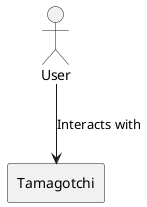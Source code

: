 @startuml
'https://plantuml.com/class-diagram

rectangle "Tamagotchi"

actor "User"

"User" -down-> "Tamagotchi" : Interacts with



@enduml